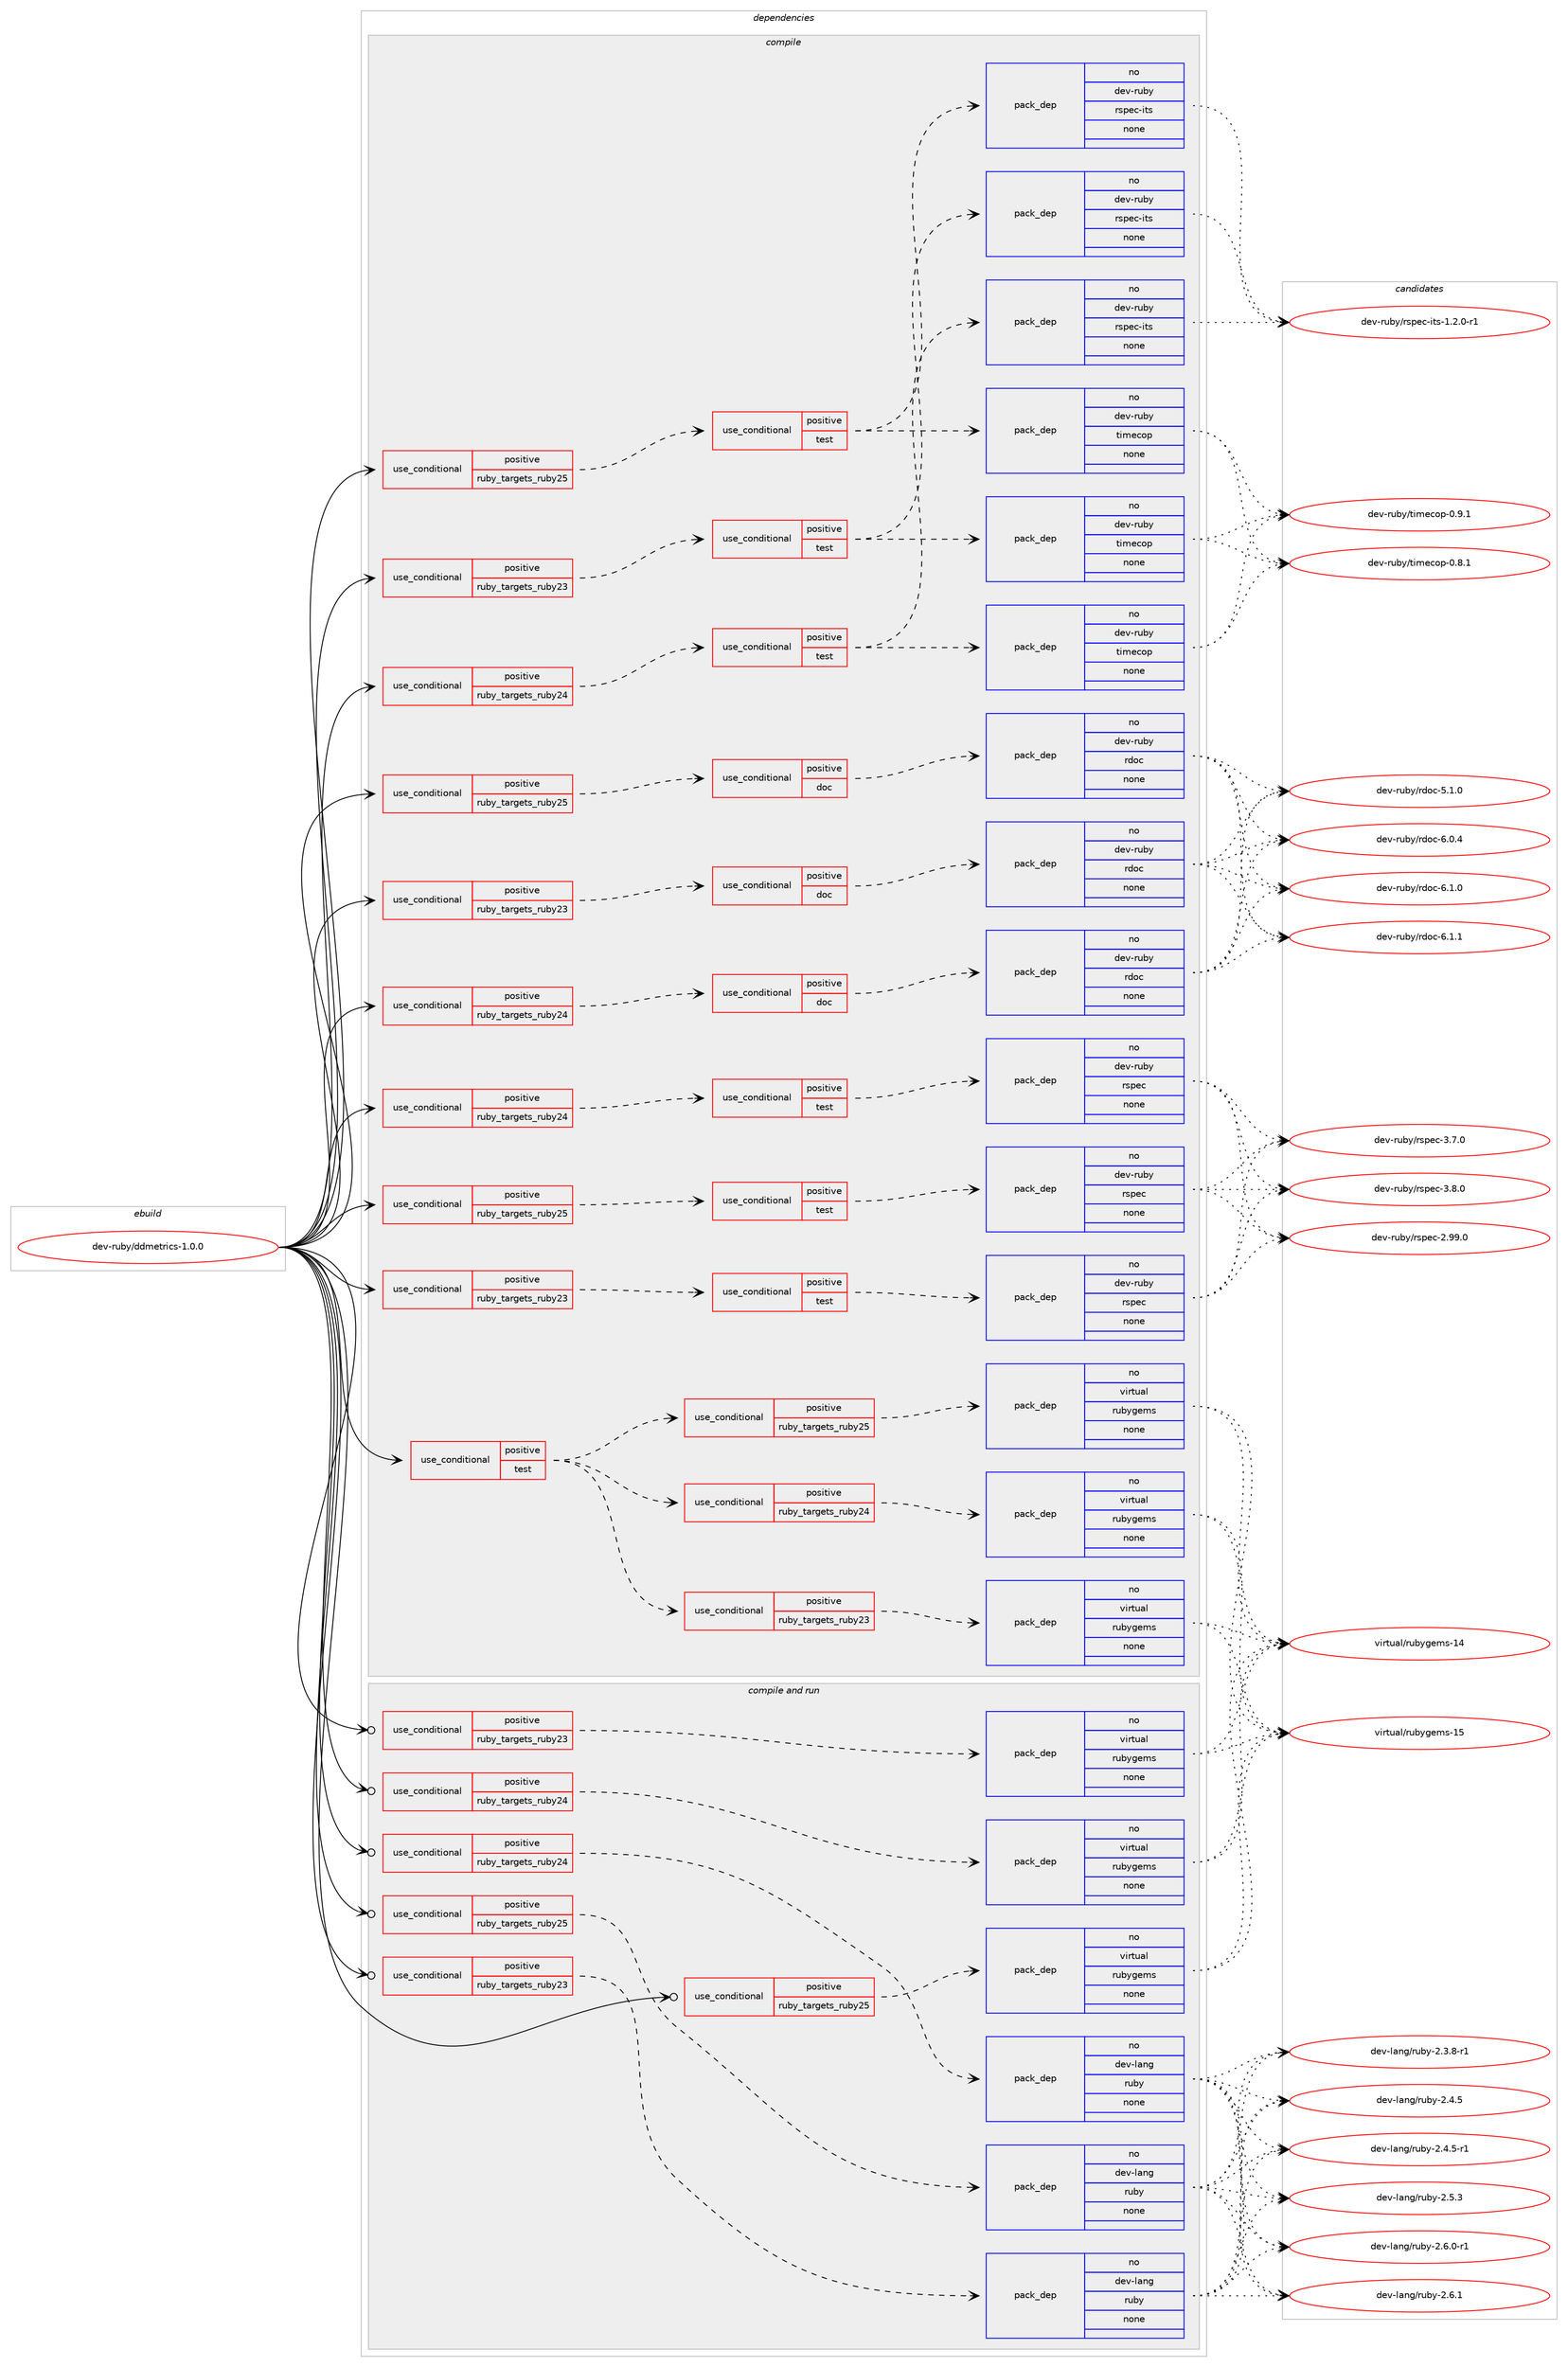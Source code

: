 digraph prolog {

# *************
# Graph options
# *************

newrank=true;
concentrate=true;
compound=true;
graph [rankdir=LR,fontname=Helvetica,fontsize=10,ranksep=1.5];#, ranksep=2.5, nodesep=0.2];
edge  [arrowhead=vee];
node  [fontname=Helvetica,fontsize=10];

# **********
# The ebuild
# **********

subgraph cluster_leftcol {
color=gray;
rank=same;
label=<<i>ebuild</i>>;
id [label="dev-ruby/ddmetrics-1.0.0", color=red, width=4, href="../dev-ruby/ddmetrics-1.0.0.svg"];
}

# ****************
# The dependencies
# ****************

subgraph cluster_midcol {
color=gray;
label=<<i>dependencies</i>>;
subgraph cluster_compile {
fillcolor="#eeeeee";
style=filled;
label=<<i>compile</i>>;
subgraph cond397995 {
dependency1489942 [label=<<TABLE BORDER="0" CELLBORDER="1" CELLSPACING="0" CELLPADDING="4"><TR><TD ROWSPAN="3" CELLPADDING="10">use_conditional</TD></TR><TR><TD>positive</TD></TR><TR><TD>ruby_targets_ruby23</TD></TR></TABLE>>, shape=none, color=red];
subgraph cond397996 {
dependency1489943 [label=<<TABLE BORDER="0" CELLBORDER="1" CELLSPACING="0" CELLPADDING="4"><TR><TD ROWSPAN="3" CELLPADDING="10">use_conditional</TD></TR><TR><TD>positive</TD></TR><TR><TD>doc</TD></TR></TABLE>>, shape=none, color=red];
subgraph pack1068503 {
dependency1489944 [label=<<TABLE BORDER="0" CELLBORDER="1" CELLSPACING="0" CELLPADDING="4" WIDTH="220"><TR><TD ROWSPAN="6" CELLPADDING="30">pack_dep</TD></TR><TR><TD WIDTH="110">no</TD></TR><TR><TD>dev-ruby</TD></TR><TR><TD>rdoc</TD></TR><TR><TD>none</TD></TR><TR><TD></TD></TR></TABLE>>, shape=none, color=blue];
}
dependency1489943:e -> dependency1489944:w [weight=20,style="dashed",arrowhead="vee"];
}
dependency1489942:e -> dependency1489943:w [weight=20,style="dashed",arrowhead="vee"];
}
id:e -> dependency1489942:w [weight=20,style="solid",arrowhead="vee"];
subgraph cond397997 {
dependency1489945 [label=<<TABLE BORDER="0" CELLBORDER="1" CELLSPACING="0" CELLPADDING="4"><TR><TD ROWSPAN="3" CELLPADDING="10">use_conditional</TD></TR><TR><TD>positive</TD></TR><TR><TD>ruby_targets_ruby23</TD></TR></TABLE>>, shape=none, color=red];
subgraph cond397998 {
dependency1489946 [label=<<TABLE BORDER="0" CELLBORDER="1" CELLSPACING="0" CELLPADDING="4"><TR><TD ROWSPAN="3" CELLPADDING="10">use_conditional</TD></TR><TR><TD>positive</TD></TR><TR><TD>test</TD></TR></TABLE>>, shape=none, color=red];
subgraph pack1068504 {
dependency1489947 [label=<<TABLE BORDER="0" CELLBORDER="1" CELLSPACING="0" CELLPADDING="4" WIDTH="220"><TR><TD ROWSPAN="6" CELLPADDING="30">pack_dep</TD></TR><TR><TD WIDTH="110">no</TD></TR><TR><TD>dev-ruby</TD></TR><TR><TD>rspec</TD></TR><TR><TD>none</TD></TR><TR><TD></TD></TR></TABLE>>, shape=none, color=blue];
}
dependency1489946:e -> dependency1489947:w [weight=20,style="dashed",arrowhead="vee"];
}
dependency1489945:e -> dependency1489946:w [weight=20,style="dashed",arrowhead="vee"];
}
id:e -> dependency1489945:w [weight=20,style="solid",arrowhead="vee"];
subgraph cond397999 {
dependency1489948 [label=<<TABLE BORDER="0" CELLBORDER="1" CELLSPACING="0" CELLPADDING="4"><TR><TD ROWSPAN="3" CELLPADDING="10">use_conditional</TD></TR><TR><TD>positive</TD></TR><TR><TD>ruby_targets_ruby23</TD></TR></TABLE>>, shape=none, color=red];
subgraph cond398000 {
dependency1489949 [label=<<TABLE BORDER="0" CELLBORDER="1" CELLSPACING="0" CELLPADDING="4"><TR><TD ROWSPAN="3" CELLPADDING="10">use_conditional</TD></TR><TR><TD>positive</TD></TR><TR><TD>test</TD></TR></TABLE>>, shape=none, color=red];
subgraph pack1068505 {
dependency1489950 [label=<<TABLE BORDER="0" CELLBORDER="1" CELLSPACING="0" CELLPADDING="4" WIDTH="220"><TR><TD ROWSPAN="6" CELLPADDING="30">pack_dep</TD></TR><TR><TD WIDTH="110">no</TD></TR><TR><TD>dev-ruby</TD></TR><TR><TD>rspec-its</TD></TR><TR><TD>none</TD></TR><TR><TD></TD></TR></TABLE>>, shape=none, color=blue];
}
dependency1489949:e -> dependency1489950:w [weight=20,style="dashed",arrowhead="vee"];
subgraph pack1068506 {
dependency1489951 [label=<<TABLE BORDER="0" CELLBORDER="1" CELLSPACING="0" CELLPADDING="4" WIDTH="220"><TR><TD ROWSPAN="6" CELLPADDING="30">pack_dep</TD></TR><TR><TD WIDTH="110">no</TD></TR><TR><TD>dev-ruby</TD></TR><TR><TD>timecop</TD></TR><TR><TD>none</TD></TR><TR><TD></TD></TR></TABLE>>, shape=none, color=blue];
}
dependency1489949:e -> dependency1489951:w [weight=20,style="dashed",arrowhead="vee"];
}
dependency1489948:e -> dependency1489949:w [weight=20,style="dashed",arrowhead="vee"];
}
id:e -> dependency1489948:w [weight=20,style="solid",arrowhead="vee"];
subgraph cond398001 {
dependency1489952 [label=<<TABLE BORDER="0" CELLBORDER="1" CELLSPACING="0" CELLPADDING="4"><TR><TD ROWSPAN="3" CELLPADDING="10">use_conditional</TD></TR><TR><TD>positive</TD></TR><TR><TD>ruby_targets_ruby24</TD></TR></TABLE>>, shape=none, color=red];
subgraph cond398002 {
dependency1489953 [label=<<TABLE BORDER="0" CELLBORDER="1" CELLSPACING="0" CELLPADDING="4"><TR><TD ROWSPAN="3" CELLPADDING="10">use_conditional</TD></TR><TR><TD>positive</TD></TR><TR><TD>doc</TD></TR></TABLE>>, shape=none, color=red];
subgraph pack1068507 {
dependency1489954 [label=<<TABLE BORDER="0" CELLBORDER="1" CELLSPACING="0" CELLPADDING="4" WIDTH="220"><TR><TD ROWSPAN="6" CELLPADDING="30">pack_dep</TD></TR><TR><TD WIDTH="110">no</TD></TR><TR><TD>dev-ruby</TD></TR><TR><TD>rdoc</TD></TR><TR><TD>none</TD></TR><TR><TD></TD></TR></TABLE>>, shape=none, color=blue];
}
dependency1489953:e -> dependency1489954:w [weight=20,style="dashed",arrowhead="vee"];
}
dependency1489952:e -> dependency1489953:w [weight=20,style="dashed",arrowhead="vee"];
}
id:e -> dependency1489952:w [weight=20,style="solid",arrowhead="vee"];
subgraph cond398003 {
dependency1489955 [label=<<TABLE BORDER="0" CELLBORDER="1" CELLSPACING="0" CELLPADDING="4"><TR><TD ROWSPAN="3" CELLPADDING="10">use_conditional</TD></TR><TR><TD>positive</TD></TR><TR><TD>ruby_targets_ruby24</TD></TR></TABLE>>, shape=none, color=red];
subgraph cond398004 {
dependency1489956 [label=<<TABLE BORDER="0" CELLBORDER="1" CELLSPACING="0" CELLPADDING="4"><TR><TD ROWSPAN="3" CELLPADDING="10">use_conditional</TD></TR><TR><TD>positive</TD></TR><TR><TD>test</TD></TR></TABLE>>, shape=none, color=red];
subgraph pack1068508 {
dependency1489957 [label=<<TABLE BORDER="0" CELLBORDER="1" CELLSPACING="0" CELLPADDING="4" WIDTH="220"><TR><TD ROWSPAN="6" CELLPADDING="30">pack_dep</TD></TR><TR><TD WIDTH="110">no</TD></TR><TR><TD>dev-ruby</TD></TR><TR><TD>rspec</TD></TR><TR><TD>none</TD></TR><TR><TD></TD></TR></TABLE>>, shape=none, color=blue];
}
dependency1489956:e -> dependency1489957:w [weight=20,style="dashed",arrowhead="vee"];
}
dependency1489955:e -> dependency1489956:w [weight=20,style="dashed",arrowhead="vee"];
}
id:e -> dependency1489955:w [weight=20,style="solid",arrowhead="vee"];
subgraph cond398005 {
dependency1489958 [label=<<TABLE BORDER="0" CELLBORDER="1" CELLSPACING="0" CELLPADDING="4"><TR><TD ROWSPAN="3" CELLPADDING="10">use_conditional</TD></TR><TR><TD>positive</TD></TR><TR><TD>ruby_targets_ruby24</TD></TR></TABLE>>, shape=none, color=red];
subgraph cond398006 {
dependency1489959 [label=<<TABLE BORDER="0" CELLBORDER="1" CELLSPACING="0" CELLPADDING="4"><TR><TD ROWSPAN="3" CELLPADDING="10">use_conditional</TD></TR><TR><TD>positive</TD></TR><TR><TD>test</TD></TR></TABLE>>, shape=none, color=red];
subgraph pack1068509 {
dependency1489960 [label=<<TABLE BORDER="0" CELLBORDER="1" CELLSPACING="0" CELLPADDING="4" WIDTH="220"><TR><TD ROWSPAN="6" CELLPADDING="30">pack_dep</TD></TR><TR><TD WIDTH="110">no</TD></TR><TR><TD>dev-ruby</TD></TR><TR><TD>rspec-its</TD></TR><TR><TD>none</TD></TR><TR><TD></TD></TR></TABLE>>, shape=none, color=blue];
}
dependency1489959:e -> dependency1489960:w [weight=20,style="dashed",arrowhead="vee"];
subgraph pack1068510 {
dependency1489961 [label=<<TABLE BORDER="0" CELLBORDER="1" CELLSPACING="0" CELLPADDING="4" WIDTH="220"><TR><TD ROWSPAN="6" CELLPADDING="30">pack_dep</TD></TR><TR><TD WIDTH="110">no</TD></TR><TR><TD>dev-ruby</TD></TR><TR><TD>timecop</TD></TR><TR><TD>none</TD></TR><TR><TD></TD></TR></TABLE>>, shape=none, color=blue];
}
dependency1489959:e -> dependency1489961:w [weight=20,style="dashed",arrowhead="vee"];
}
dependency1489958:e -> dependency1489959:w [weight=20,style="dashed",arrowhead="vee"];
}
id:e -> dependency1489958:w [weight=20,style="solid",arrowhead="vee"];
subgraph cond398007 {
dependency1489962 [label=<<TABLE BORDER="0" CELLBORDER="1" CELLSPACING="0" CELLPADDING="4"><TR><TD ROWSPAN="3" CELLPADDING="10">use_conditional</TD></TR><TR><TD>positive</TD></TR><TR><TD>ruby_targets_ruby25</TD></TR></TABLE>>, shape=none, color=red];
subgraph cond398008 {
dependency1489963 [label=<<TABLE BORDER="0" CELLBORDER="1" CELLSPACING="0" CELLPADDING="4"><TR><TD ROWSPAN="3" CELLPADDING="10">use_conditional</TD></TR><TR><TD>positive</TD></TR><TR><TD>doc</TD></TR></TABLE>>, shape=none, color=red];
subgraph pack1068511 {
dependency1489964 [label=<<TABLE BORDER="0" CELLBORDER="1" CELLSPACING="0" CELLPADDING="4" WIDTH="220"><TR><TD ROWSPAN="6" CELLPADDING="30">pack_dep</TD></TR><TR><TD WIDTH="110">no</TD></TR><TR><TD>dev-ruby</TD></TR><TR><TD>rdoc</TD></TR><TR><TD>none</TD></TR><TR><TD></TD></TR></TABLE>>, shape=none, color=blue];
}
dependency1489963:e -> dependency1489964:w [weight=20,style="dashed",arrowhead="vee"];
}
dependency1489962:e -> dependency1489963:w [weight=20,style="dashed",arrowhead="vee"];
}
id:e -> dependency1489962:w [weight=20,style="solid",arrowhead="vee"];
subgraph cond398009 {
dependency1489965 [label=<<TABLE BORDER="0" CELLBORDER="1" CELLSPACING="0" CELLPADDING="4"><TR><TD ROWSPAN="3" CELLPADDING="10">use_conditional</TD></TR><TR><TD>positive</TD></TR><TR><TD>ruby_targets_ruby25</TD></TR></TABLE>>, shape=none, color=red];
subgraph cond398010 {
dependency1489966 [label=<<TABLE BORDER="0" CELLBORDER="1" CELLSPACING="0" CELLPADDING="4"><TR><TD ROWSPAN="3" CELLPADDING="10">use_conditional</TD></TR><TR><TD>positive</TD></TR><TR><TD>test</TD></TR></TABLE>>, shape=none, color=red];
subgraph pack1068512 {
dependency1489967 [label=<<TABLE BORDER="0" CELLBORDER="1" CELLSPACING="0" CELLPADDING="4" WIDTH="220"><TR><TD ROWSPAN="6" CELLPADDING="30">pack_dep</TD></TR><TR><TD WIDTH="110">no</TD></TR><TR><TD>dev-ruby</TD></TR><TR><TD>rspec</TD></TR><TR><TD>none</TD></TR><TR><TD></TD></TR></TABLE>>, shape=none, color=blue];
}
dependency1489966:e -> dependency1489967:w [weight=20,style="dashed",arrowhead="vee"];
}
dependency1489965:e -> dependency1489966:w [weight=20,style="dashed",arrowhead="vee"];
}
id:e -> dependency1489965:w [weight=20,style="solid",arrowhead="vee"];
subgraph cond398011 {
dependency1489968 [label=<<TABLE BORDER="0" CELLBORDER="1" CELLSPACING="0" CELLPADDING="4"><TR><TD ROWSPAN="3" CELLPADDING="10">use_conditional</TD></TR><TR><TD>positive</TD></TR><TR><TD>ruby_targets_ruby25</TD></TR></TABLE>>, shape=none, color=red];
subgraph cond398012 {
dependency1489969 [label=<<TABLE BORDER="0" CELLBORDER="1" CELLSPACING="0" CELLPADDING="4"><TR><TD ROWSPAN="3" CELLPADDING="10">use_conditional</TD></TR><TR><TD>positive</TD></TR><TR><TD>test</TD></TR></TABLE>>, shape=none, color=red];
subgraph pack1068513 {
dependency1489970 [label=<<TABLE BORDER="0" CELLBORDER="1" CELLSPACING="0" CELLPADDING="4" WIDTH="220"><TR><TD ROWSPAN="6" CELLPADDING="30">pack_dep</TD></TR><TR><TD WIDTH="110">no</TD></TR><TR><TD>dev-ruby</TD></TR><TR><TD>rspec-its</TD></TR><TR><TD>none</TD></TR><TR><TD></TD></TR></TABLE>>, shape=none, color=blue];
}
dependency1489969:e -> dependency1489970:w [weight=20,style="dashed",arrowhead="vee"];
subgraph pack1068514 {
dependency1489971 [label=<<TABLE BORDER="0" CELLBORDER="1" CELLSPACING="0" CELLPADDING="4" WIDTH="220"><TR><TD ROWSPAN="6" CELLPADDING="30">pack_dep</TD></TR><TR><TD WIDTH="110">no</TD></TR><TR><TD>dev-ruby</TD></TR><TR><TD>timecop</TD></TR><TR><TD>none</TD></TR><TR><TD></TD></TR></TABLE>>, shape=none, color=blue];
}
dependency1489969:e -> dependency1489971:w [weight=20,style="dashed",arrowhead="vee"];
}
dependency1489968:e -> dependency1489969:w [weight=20,style="dashed",arrowhead="vee"];
}
id:e -> dependency1489968:w [weight=20,style="solid",arrowhead="vee"];
subgraph cond398013 {
dependency1489972 [label=<<TABLE BORDER="0" CELLBORDER="1" CELLSPACING="0" CELLPADDING="4"><TR><TD ROWSPAN="3" CELLPADDING="10">use_conditional</TD></TR><TR><TD>positive</TD></TR><TR><TD>test</TD></TR></TABLE>>, shape=none, color=red];
subgraph cond398014 {
dependency1489973 [label=<<TABLE BORDER="0" CELLBORDER="1" CELLSPACING="0" CELLPADDING="4"><TR><TD ROWSPAN="3" CELLPADDING="10">use_conditional</TD></TR><TR><TD>positive</TD></TR><TR><TD>ruby_targets_ruby23</TD></TR></TABLE>>, shape=none, color=red];
subgraph pack1068515 {
dependency1489974 [label=<<TABLE BORDER="0" CELLBORDER="1" CELLSPACING="0" CELLPADDING="4" WIDTH="220"><TR><TD ROWSPAN="6" CELLPADDING="30">pack_dep</TD></TR><TR><TD WIDTH="110">no</TD></TR><TR><TD>virtual</TD></TR><TR><TD>rubygems</TD></TR><TR><TD>none</TD></TR><TR><TD></TD></TR></TABLE>>, shape=none, color=blue];
}
dependency1489973:e -> dependency1489974:w [weight=20,style="dashed",arrowhead="vee"];
}
dependency1489972:e -> dependency1489973:w [weight=20,style="dashed",arrowhead="vee"];
subgraph cond398015 {
dependency1489975 [label=<<TABLE BORDER="0" CELLBORDER="1" CELLSPACING="0" CELLPADDING="4"><TR><TD ROWSPAN="3" CELLPADDING="10">use_conditional</TD></TR><TR><TD>positive</TD></TR><TR><TD>ruby_targets_ruby24</TD></TR></TABLE>>, shape=none, color=red];
subgraph pack1068516 {
dependency1489976 [label=<<TABLE BORDER="0" CELLBORDER="1" CELLSPACING="0" CELLPADDING="4" WIDTH="220"><TR><TD ROWSPAN="6" CELLPADDING="30">pack_dep</TD></TR><TR><TD WIDTH="110">no</TD></TR><TR><TD>virtual</TD></TR><TR><TD>rubygems</TD></TR><TR><TD>none</TD></TR><TR><TD></TD></TR></TABLE>>, shape=none, color=blue];
}
dependency1489975:e -> dependency1489976:w [weight=20,style="dashed",arrowhead="vee"];
}
dependency1489972:e -> dependency1489975:w [weight=20,style="dashed",arrowhead="vee"];
subgraph cond398016 {
dependency1489977 [label=<<TABLE BORDER="0" CELLBORDER="1" CELLSPACING="0" CELLPADDING="4"><TR><TD ROWSPAN="3" CELLPADDING="10">use_conditional</TD></TR><TR><TD>positive</TD></TR><TR><TD>ruby_targets_ruby25</TD></TR></TABLE>>, shape=none, color=red];
subgraph pack1068517 {
dependency1489978 [label=<<TABLE BORDER="0" CELLBORDER="1" CELLSPACING="0" CELLPADDING="4" WIDTH="220"><TR><TD ROWSPAN="6" CELLPADDING="30">pack_dep</TD></TR><TR><TD WIDTH="110">no</TD></TR><TR><TD>virtual</TD></TR><TR><TD>rubygems</TD></TR><TR><TD>none</TD></TR><TR><TD></TD></TR></TABLE>>, shape=none, color=blue];
}
dependency1489977:e -> dependency1489978:w [weight=20,style="dashed",arrowhead="vee"];
}
dependency1489972:e -> dependency1489977:w [weight=20,style="dashed",arrowhead="vee"];
}
id:e -> dependency1489972:w [weight=20,style="solid",arrowhead="vee"];
}
subgraph cluster_compileandrun {
fillcolor="#eeeeee";
style=filled;
label=<<i>compile and run</i>>;
subgraph cond398017 {
dependency1489979 [label=<<TABLE BORDER="0" CELLBORDER="1" CELLSPACING="0" CELLPADDING="4"><TR><TD ROWSPAN="3" CELLPADDING="10">use_conditional</TD></TR><TR><TD>positive</TD></TR><TR><TD>ruby_targets_ruby23</TD></TR></TABLE>>, shape=none, color=red];
subgraph pack1068518 {
dependency1489980 [label=<<TABLE BORDER="0" CELLBORDER="1" CELLSPACING="0" CELLPADDING="4" WIDTH="220"><TR><TD ROWSPAN="6" CELLPADDING="30">pack_dep</TD></TR><TR><TD WIDTH="110">no</TD></TR><TR><TD>dev-lang</TD></TR><TR><TD>ruby</TD></TR><TR><TD>none</TD></TR><TR><TD></TD></TR></TABLE>>, shape=none, color=blue];
}
dependency1489979:e -> dependency1489980:w [weight=20,style="dashed",arrowhead="vee"];
}
id:e -> dependency1489979:w [weight=20,style="solid",arrowhead="odotvee"];
subgraph cond398018 {
dependency1489981 [label=<<TABLE BORDER="0" CELLBORDER="1" CELLSPACING="0" CELLPADDING="4"><TR><TD ROWSPAN="3" CELLPADDING="10">use_conditional</TD></TR><TR><TD>positive</TD></TR><TR><TD>ruby_targets_ruby23</TD></TR></TABLE>>, shape=none, color=red];
subgraph pack1068519 {
dependency1489982 [label=<<TABLE BORDER="0" CELLBORDER="1" CELLSPACING="0" CELLPADDING="4" WIDTH="220"><TR><TD ROWSPAN="6" CELLPADDING="30">pack_dep</TD></TR><TR><TD WIDTH="110">no</TD></TR><TR><TD>virtual</TD></TR><TR><TD>rubygems</TD></TR><TR><TD>none</TD></TR><TR><TD></TD></TR></TABLE>>, shape=none, color=blue];
}
dependency1489981:e -> dependency1489982:w [weight=20,style="dashed",arrowhead="vee"];
}
id:e -> dependency1489981:w [weight=20,style="solid",arrowhead="odotvee"];
subgraph cond398019 {
dependency1489983 [label=<<TABLE BORDER="0" CELLBORDER="1" CELLSPACING="0" CELLPADDING="4"><TR><TD ROWSPAN="3" CELLPADDING="10">use_conditional</TD></TR><TR><TD>positive</TD></TR><TR><TD>ruby_targets_ruby24</TD></TR></TABLE>>, shape=none, color=red];
subgraph pack1068520 {
dependency1489984 [label=<<TABLE BORDER="0" CELLBORDER="1" CELLSPACING="0" CELLPADDING="4" WIDTH="220"><TR><TD ROWSPAN="6" CELLPADDING="30">pack_dep</TD></TR><TR><TD WIDTH="110">no</TD></TR><TR><TD>dev-lang</TD></TR><TR><TD>ruby</TD></TR><TR><TD>none</TD></TR><TR><TD></TD></TR></TABLE>>, shape=none, color=blue];
}
dependency1489983:e -> dependency1489984:w [weight=20,style="dashed",arrowhead="vee"];
}
id:e -> dependency1489983:w [weight=20,style="solid",arrowhead="odotvee"];
subgraph cond398020 {
dependency1489985 [label=<<TABLE BORDER="0" CELLBORDER="1" CELLSPACING="0" CELLPADDING="4"><TR><TD ROWSPAN="3" CELLPADDING="10">use_conditional</TD></TR><TR><TD>positive</TD></TR><TR><TD>ruby_targets_ruby24</TD></TR></TABLE>>, shape=none, color=red];
subgraph pack1068521 {
dependency1489986 [label=<<TABLE BORDER="0" CELLBORDER="1" CELLSPACING="0" CELLPADDING="4" WIDTH="220"><TR><TD ROWSPAN="6" CELLPADDING="30">pack_dep</TD></TR><TR><TD WIDTH="110">no</TD></TR><TR><TD>virtual</TD></TR><TR><TD>rubygems</TD></TR><TR><TD>none</TD></TR><TR><TD></TD></TR></TABLE>>, shape=none, color=blue];
}
dependency1489985:e -> dependency1489986:w [weight=20,style="dashed",arrowhead="vee"];
}
id:e -> dependency1489985:w [weight=20,style="solid",arrowhead="odotvee"];
subgraph cond398021 {
dependency1489987 [label=<<TABLE BORDER="0" CELLBORDER="1" CELLSPACING="0" CELLPADDING="4"><TR><TD ROWSPAN="3" CELLPADDING="10">use_conditional</TD></TR><TR><TD>positive</TD></TR><TR><TD>ruby_targets_ruby25</TD></TR></TABLE>>, shape=none, color=red];
subgraph pack1068522 {
dependency1489988 [label=<<TABLE BORDER="0" CELLBORDER="1" CELLSPACING="0" CELLPADDING="4" WIDTH="220"><TR><TD ROWSPAN="6" CELLPADDING="30">pack_dep</TD></TR><TR><TD WIDTH="110">no</TD></TR><TR><TD>dev-lang</TD></TR><TR><TD>ruby</TD></TR><TR><TD>none</TD></TR><TR><TD></TD></TR></TABLE>>, shape=none, color=blue];
}
dependency1489987:e -> dependency1489988:w [weight=20,style="dashed",arrowhead="vee"];
}
id:e -> dependency1489987:w [weight=20,style="solid",arrowhead="odotvee"];
subgraph cond398022 {
dependency1489989 [label=<<TABLE BORDER="0" CELLBORDER="1" CELLSPACING="0" CELLPADDING="4"><TR><TD ROWSPAN="3" CELLPADDING="10">use_conditional</TD></TR><TR><TD>positive</TD></TR><TR><TD>ruby_targets_ruby25</TD></TR></TABLE>>, shape=none, color=red];
subgraph pack1068523 {
dependency1489990 [label=<<TABLE BORDER="0" CELLBORDER="1" CELLSPACING="0" CELLPADDING="4" WIDTH="220"><TR><TD ROWSPAN="6" CELLPADDING="30">pack_dep</TD></TR><TR><TD WIDTH="110">no</TD></TR><TR><TD>virtual</TD></TR><TR><TD>rubygems</TD></TR><TR><TD>none</TD></TR><TR><TD></TD></TR></TABLE>>, shape=none, color=blue];
}
dependency1489989:e -> dependency1489990:w [weight=20,style="dashed",arrowhead="vee"];
}
id:e -> dependency1489989:w [weight=20,style="solid",arrowhead="odotvee"];
}
subgraph cluster_run {
fillcolor="#eeeeee";
style=filled;
label=<<i>run</i>>;
}
}

# **************
# The candidates
# **************

subgraph cluster_choices {
rank=same;
color=gray;
label=<<i>candidates</i>>;

subgraph choice1068503 {
color=black;
nodesep=1;
choice10010111845114117981214711410011199455346494648 [label="dev-ruby/rdoc-5.1.0", color=red, width=4,href="../dev-ruby/rdoc-5.1.0.svg"];
choice10010111845114117981214711410011199455446484652 [label="dev-ruby/rdoc-6.0.4", color=red, width=4,href="../dev-ruby/rdoc-6.0.4.svg"];
choice10010111845114117981214711410011199455446494648 [label="dev-ruby/rdoc-6.1.0", color=red, width=4,href="../dev-ruby/rdoc-6.1.0.svg"];
choice10010111845114117981214711410011199455446494649 [label="dev-ruby/rdoc-6.1.1", color=red, width=4,href="../dev-ruby/rdoc-6.1.1.svg"];
dependency1489944:e -> choice10010111845114117981214711410011199455346494648:w [style=dotted,weight="100"];
dependency1489944:e -> choice10010111845114117981214711410011199455446484652:w [style=dotted,weight="100"];
dependency1489944:e -> choice10010111845114117981214711410011199455446494648:w [style=dotted,weight="100"];
dependency1489944:e -> choice10010111845114117981214711410011199455446494649:w [style=dotted,weight="100"];
}
subgraph choice1068504 {
color=black;
nodesep=1;
choice1001011184511411798121471141151121019945504657574648 [label="dev-ruby/rspec-2.99.0", color=red, width=4,href="../dev-ruby/rspec-2.99.0.svg"];
choice10010111845114117981214711411511210199455146554648 [label="dev-ruby/rspec-3.7.0", color=red, width=4,href="../dev-ruby/rspec-3.7.0.svg"];
choice10010111845114117981214711411511210199455146564648 [label="dev-ruby/rspec-3.8.0", color=red, width=4,href="../dev-ruby/rspec-3.8.0.svg"];
dependency1489947:e -> choice1001011184511411798121471141151121019945504657574648:w [style=dotted,weight="100"];
dependency1489947:e -> choice10010111845114117981214711411511210199455146554648:w [style=dotted,weight="100"];
dependency1489947:e -> choice10010111845114117981214711411511210199455146564648:w [style=dotted,weight="100"];
}
subgraph choice1068505 {
color=black;
nodesep=1;
choice10010111845114117981214711411511210199451051161154549465046484511449 [label="dev-ruby/rspec-its-1.2.0-r1", color=red, width=4,href="../dev-ruby/rspec-its-1.2.0-r1.svg"];
dependency1489950:e -> choice10010111845114117981214711411511210199451051161154549465046484511449:w [style=dotted,weight="100"];
}
subgraph choice1068506 {
color=black;
nodesep=1;
choice10010111845114117981214711610510910199111112454846564649 [label="dev-ruby/timecop-0.8.1", color=red, width=4,href="../dev-ruby/timecop-0.8.1.svg"];
choice10010111845114117981214711610510910199111112454846574649 [label="dev-ruby/timecop-0.9.1", color=red, width=4,href="../dev-ruby/timecop-0.9.1.svg"];
dependency1489951:e -> choice10010111845114117981214711610510910199111112454846564649:w [style=dotted,weight="100"];
dependency1489951:e -> choice10010111845114117981214711610510910199111112454846574649:w [style=dotted,weight="100"];
}
subgraph choice1068507 {
color=black;
nodesep=1;
choice10010111845114117981214711410011199455346494648 [label="dev-ruby/rdoc-5.1.0", color=red, width=4,href="../dev-ruby/rdoc-5.1.0.svg"];
choice10010111845114117981214711410011199455446484652 [label="dev-ruby/rdoc-6.0.4", color=red, width=4,href="../dev-ruby/rdoc-6.0.4.svg"];
choice10010111845114117981214711410011199455446494648 [label="dev-ruby/rdoc-6.1.0", color=red, width=4,href="../dev-ruby/rdoc-6.1.0.svg"];
choice10010111845114117981214711410011199455446494649 [label="dev-ruby/rdoc-6.1.1", color=red, width=4,href="../dev-ruby/rdoc-6.1.1.svg"];
dependency1489954:e -> choice10010111845114117981214711410011199455346494648:w [style=dotted,weight="100"];
dependency1489954:e -> choice10010111845114117981214711410011199455446484652:w [style=dotted,weight="100"];
dependency1489954:e -> choice10010111845114117981214711410011199455446494648:w [style=dotted,weight="100"];
dependency1489954:e -> choice10010111845114117981214711410011199455446494649:w [style=dotted,weight="100"];
}
subgraph choice1068508 {
color=black;
nodesep=1;
choice1001011184511411798121471141151121019945504657574648 [label="dev-ruby/rspec-2.99.0", color=red, width=4,href="../dev-ruby/rspec-2.99.0.svg"];
choice10010111845114117981214711411511210199455146554648 [label="dev-ruby/rspec-3.7.0", color=red, width=4,href="../dev-ruby/rspec-3.7.0.svg"];
choice10010111845114117981214711411511210199455146564648 [label="dev-ruby/rspec-3.8.0", color=red, width=4,href="../dev-ruby/rspec-3.8.0.svg"];
dependency1489957:e -> choice1001011184511411798121471141151121019945504657574648:w [style=dotted,weight="100"];
dependency1489957:e -> choice10010111845114117981214711411511210199455146554648:w [style=dotted,weight="100"];
dependency1489957:e -> choice10010111845114117981214711411511210199455146564648:w [style=dotted,weight="100"];
}
subgraph choice1068509 {
color=black;
nodesep=1;
choice10010111845114117981214711411511210199451051161154549465046484511449 [label="dev-ruby/rspec-its-1.2.0-r1", color=red, width=4,href="../dev-ruby/rspec-its-1.2.0-r1.svg"];
dependency1489960:e -> choice10010111845114117981214711411511210199451051161154549465046484511449:w [style=dotted,weight="100"];
}
subgraph choice1068510 {
color=black;
nodesep=1;
choice10010111845114117981214711610510910199111112454846564649 [label="dev-ruby/timecop-0.8.1", color=red, width=4,href="../dev-ruby/timecop-0.8.1.svg"];
choice10010111845114117981214711610510910199111112454846574649 [label="dev-ruby/timecop-0.9.1", color=red, width=4,href="../dev-ruby/timecop-0.9.1.svg"];
dependency1489961:e -> choice10010111845114117981214711610510910199111112454846564649:w [style=dotted,weight="100"];
dependency1489961:e -> choice10010111845114117981214711610510910199111112454846574649:w [style=dotted,weight="100"];
}
subgraph choice1068511 {
color=black;
nodesep=1;
choice10010111845114117981214711410011199455346494648 [label="dev-ruby/rdoc-5.1.0", color=red, width=4,href="../dev-ruby/rdoc-5.1.0.svg"];
choice10010111845114117981214711410011199455446484652 [label="dev-ruby/rdoc-6.0.4", color=red, width=4,href="../dev-ruby/rdoc-6.0.4.svg"];
choice10010111845114117981214711410011199455446494648 [label="dev-ruby/rdoc-6.1.0", color=red, width=4,href="../dev-ruby/rdoc-6.1.0.svg"];
choice10010111845114117981214711410011199455446494649 [label="dev-ruby/rdoc-6.1.1", color=red, width=4,href="../dev-ruby/rdoc-6.1.1.svg"];
dependency1489964:e -> choice10010111845114117981214711410011199455346494648:w [style=dotted,weight="100"];
dependency1489964:e -> choice10010111845114117981214711410011199455446484652:w [style=dotted,weight="100"];
dependency1489964:e -> choice10010111845114117981214711410011199455446494648:w [style=dotted,weight="100"];
dependency1489964:e -> choice10010111845114117981214711410011199455446494649:w [style=dotted,weight="100"];
}
subgraph choice1068512 {
color=black;
nodesep=1;
choice1001011184511411798121471141151121019945504657574648 [label="dev-ruby/rspec-2.99.0", color=red, width=4,href="../dev-ruby/rspec-2.99.0.svg"];
choice10010111845114117981214711411511210199455146554648 [label="dev-ruby/rspec-3.7.0", color=red, width=4,href="../dev-ruby/rspec-3.7.0.svg"];
choice10010111845114117981214711411511210199455146564648 [label="dev-ruby/rspec-3.8.0", color=red, width=4,href="../dev-ruby/rspec-3.8.0.svg"];
dependency1489967:e -> choice1001011184511411798121471141151121019945504657574648:w [style=dotted,weight="100"];
dependency1489967:e -> choice10010111845114117981214711411511210199455146554648:w [style=dotted,weight="100"];
dependency1489967:e -> choice10010111845114117981214711411511210199455146564648:w [style=dotted,weight="100"];
}
subgraph choice1068513 {
color=black;
nodesep=1;
choice10010111845114117981214711411511210199451051161154549465046484511449 [label="dev-ruby/rspec-its-1.2.0-r1", color=red, width=4,href="../dev-ruby/rspec-its-1.2.0-r1.svg"];
dependency1489970:e -> choice10010111845114117981214711411511210199451051161154549465046484511449:w [style=dotted,weight="100"];
}
subgraph choice1068514 {
color=black;
nodesep=1;
choice10010111845114117981214711610510910199111112454846564649 [label="dev-ruby/timecop-0.8.1", color=red, width=4,href="../dev-ruby/timecop-0.8.1.svg"];
choice10010111845114117981214711610510910199111112454846574649 [label="dev-ruby/timecop-0.9.1", color=red, width=4,href="../dev-ruby/timecop-0.9.1.svg"];
dependency1489971:e -> choice10010111845114117981214711610510910199111112454846564649:w [style=dotted,weight="100"];
dependency1489971:e -> choice10010111845114117981214711610510910199111112454846574649:w [style=dotted,weight="100"];
}
subgraph choice1068515 {
color=black;
nodesep=1;
choice118105114116117971084711411798121103101109115454952 [label="virtual/rubygems-14", color=red, width=4,href="../virtual/rubygems-14.svg"];
choice118105114116117971084711411798121103101109115454953 [label="virtual/rubygems-15", color=red, width=4,href="../virtual/rubygems-15.svg"];
dependency1489974:e -> choice118105114116117971084711411798121103101109115454952:w [style=dotted,weight="100"];
dependency1489974:e -> choice118105114116117971084711411798121103101109115454953:w [style=dotted,weight="100"];
}
subgraph choice1068516 {
color=black;
nodesep=1;
choice118105114116117971084711411798121103101109115454952 [label="virtual/rubygems-14", color=red, width=4,href="../virtual/rubygems-14.svg"];
choice118105114116117971084711411798121103101109115454953 [label="virtual/rubygems-15", color=red, width=4,href="../virtual/rubygems-15.svg"];
dependency1489976:e -> choice118105114116117971084711411798121103101109115454952:w [style=dotted,weight="100"];
dependency1489976:e -> choice118105114116117971084711411798121103101109115454953:w [style=dotted,weight="100"];
}
subgraph choice1068517 {
color=black;
nodesep=1;
choice118105114116117971084711411798121103101109115454952 [label="virtual/rubygems-14", color=red, width=4,href="../virtual/rubygems-14.svg"];
choice118105114116117971084711411798121103101109115454953 [label="virtual/rubygems-15", color=red, width=4,href="../virtual/rubygems-15.svg"];
dependency1489978:e -> choice118105114116117971084711411798121103101109115454952:w [style=dotted,weight="100"];
dependency1489978:e -> choice118105114116117971084711411798121103101109115454953:w [style=dotted,weight="100"];
}
subgraph choice1068518 {
color=black;
nodesep=1;
choice100101118451089711010347114117981214550465146564511449 [label="dev-lang/ruby-2.3.8-r1", color=red, width=4,href="../dev-lang/ruby-2.3.8-r1.svg"];
choice10010111845108971101034711411798121455046524653 [label="dev-lang/ruby-2.4.5", color=red, width=4,href="../dev-lang/ruby-2.4.5.svg"];
choice100101118451089711010347114117981214550465246534511449 [label="dev-lang/ruby-2.4.5-r1", color=red, width=4,href="../dev-lang/ruby-2.4.5-r1.svg"];
choice10010111845108971101034711411798121455046534651 [label="dev-lang/ruby-2.5.3", color=red, width=4,href="../dev-lang/ruby-2.5.3.svg"];
choice100101118451089711010347114117981214550465446484511449 [label="dev-lang/ruby-2.6.0-r1", color=red, width=4,href="../dev-lang/ruby-2.6.0-r1.svg"];
choice10010111845108971101034711411798121455046544649 [label="dev-lang/ruby-2.6.1", color=red, width=4,href="../dev-lang/ruby-2.6.1.svg"];
dependency1489980:e -> choice100101118451089711010347114117981214550465146564511449:w [style=dotted,weight="100"];
dependency1489980:e -> choice10010111845108971101034711411798121455046524653:w [style=dotted,weight="100"];
dependency1489980:e -> choice100101118451089711010347114117981214550465246534511449:w [style=dotted,weight="100"];
dependency1489980:e -> choice10010111845108971101034711411798121455046534651:w [style=dotted,weight="100"];
dependency1489980:e -> choice100101118451089711010347114117981214550465446484511449:w [style=dotted,weight="100"];
dependency1489980:e -> choice10010111845108971101034711411798121455046544649:w [style=dotted,weight="100"];
}
subgraph choice1068519 {
color=black;
nodesep=1;
choice118105114116117971084711411798121103101109115454952 [label="virtual/rubygems-14", color=red, width=4,href="../virtual/rubygems-14.svg"];
choice118105114116117971084711411798121103101109115454953 [label="virtual/rubygems-15", color=red, width=4,href="../virtual/rubygems-15.svg"];
dependency1489982:e -> choice118105114116117971084711411798121103101109115454952:w [style=dotted,weight="100"];
dependency1489982:e -> choice118105114116117971084711411798121103101109115454953:w [style=dotted,weight="100"];
}
subgraph choice1068520 {
color=black;
nodesep=1;
choice100101118451089711010347114117981214550465146564511449 [label="dev-lang/ruby-2.3.8-r1", color=red, width=4,href="../dev-lang/ruby-2.3.8-r1.svg"];
choice10010111845108971101034711411798121455046524653 [label="dev-lang/ruby-2.4.5", color=red, width=4,href="../dev-lang/ruby-2.4.5.svg"];
choice100101118451089711010347114117981214550465246534511449 [label="dev-lang/ruby-2.4.5-r1", color=red, width=4,href="../dev-lang/ruby-2.4.5-r1.svg"];
choice10010111845108971101034711411798121455046534651 [label="dev-lang/ruby-2.5.3", color=red, width=4,href="../dev-lang/ruby-2.5.3.svg"];
choice100101118451089711010347114117981214550465446484511449 [label="dev-lang/ruby-2.6.0-r1", color=red, width=4,href="../dev-lang/ruby-2.6.0-r1.svg"];
choice10010111845108971101034711411798121455046544649 [label="dev-lang/ruby-2.6.1", color=red, width=4,href="../dev-lang/ruby-2.6.1.svg"];
dependency1489984:e -> choice100101118451089711010347114117981214550465146564511449:w [style=dotted,weight="100"];
dependency1489984:e -> choice10010111845108971101034711411798121455046524653:w [style=dotted,weight="100"];
dependency1489984:e -> choice100101118451089711010347114117981214550465246534511449:w [style=dotted,weight="100"];
dependency1489984:e -> choice10010111845108971101034711411798121455046534651:w [style=dotted,weight="100"];
dependency1489984:e -> choice100101118451089711010347114117981214550465446484511449:w [style=dotted,weight="100"];
dependency1489984:e -> choice10010111845108971101034711411798121455046544649:w [style=dotted,weight="100"];
}
subgraph choice1068521 {
color=black;
nodesep=1;
choice118105114116117971084711411798121103101109115454952 [label="virtual/rubygems-14", color=red, width=4,href="../virtual/rubygems-14.svg"];
choice118105114116117971084711411798121103101109115454953 [label="virtual/rubygems-15", color=red, width=4,href="../virtual/rubygems-15.svg"];
dependency1489986:e -> choice118105114116117971084711411798121103101109115454952:w [style=dotted,weight="100"];
dependency1489986:e -> choice118105114116117971084711411798121103101109115454953:w [style=dotted,weight="100"];
}
subgraph choice1068522 {
color=black;
nodesep=1;
choice100101118451089711010347114117981214550465146564511449 [label="dev-lang/ruby-2.3.8-r1", color=red, width=4,href="../dev-lang/ruby-2.3.8-r1.svg"];
choice10010111845108971101034711411798121455046524653 [label="dev-lang/ruby-2.4.5", color=red, width=4,href="../dev-lang/ruby-2.4.5.svg"];
choice100101118451089711010347114117981214550465246534511449 [label="dev-lang/ruby-2.4.5-r1", color=red, width=4,href="../dev-lang/ruby-2.4.5-r1.svg"];
choice10010111845108971101034711411798121455046534651 [label="dev-lang/ruby-2.5.3", color=red, width=4,href="../dev-lang/ruby-2.5.3.svg"];
choice100101118451089711010347114117981214550465446484511449 [label="dev-lang/ruby-2.6.0-r1", color=red, width=4,href="../dev-lang/ruby-2.6.0-r1.svg"];
choice10010111845108971101034711411798121455046544649 [label="dev-lang/ruby-2.6.1", color=red, width=4,href="../dev-lang/ruby-2.6.1.svg"];
dependency1489988:e -> choice100101118451089711010347114117981214550465146564511449:w [style=dotted,weight="100"];
dependency1489988:e -> choice10010111845108971101034711411798121455046524653:w [style=dotted,weight="100"];
dependency1489988:e -> choice100101118451089711010347114117981214550465246534511449:w [style=dotted,weight="100"];
dependency1489988:e -> choice10010111845108971101034711411798121455046534651:w [style=dotted,weight="100"];
dependency1489988:e -> choice100101118451089711010347114117981214550465446484511449:w [style=dotted,weight="100"];
dependency1489988:e -> choice10010111845108971101034711411798121455046544649:w [style=dotted,weight="100"];
}
subgraph choice1068523 {
color=black;
nodesep=1;
choice118105114116117971084711411798121103101109115454952 [label="virtual/rubygems-14", color=red, width=4,href="../virtual/rubygems-14.svg"];
choice118105114116117971084711411798121103101109115454953 [label="virtual/rubygems-15", color=red, width=4,href="../virtual/rubygems-15.svg"];
dependency1489990:e -> choice118105114116117971084711411798121103101109115454952:w [style=dotted,weight="100"];
dependency1489990:e -> choice118105114116117971084711411798121103101109115454953:w [style=dotted,weight="100"];
}
}

}
